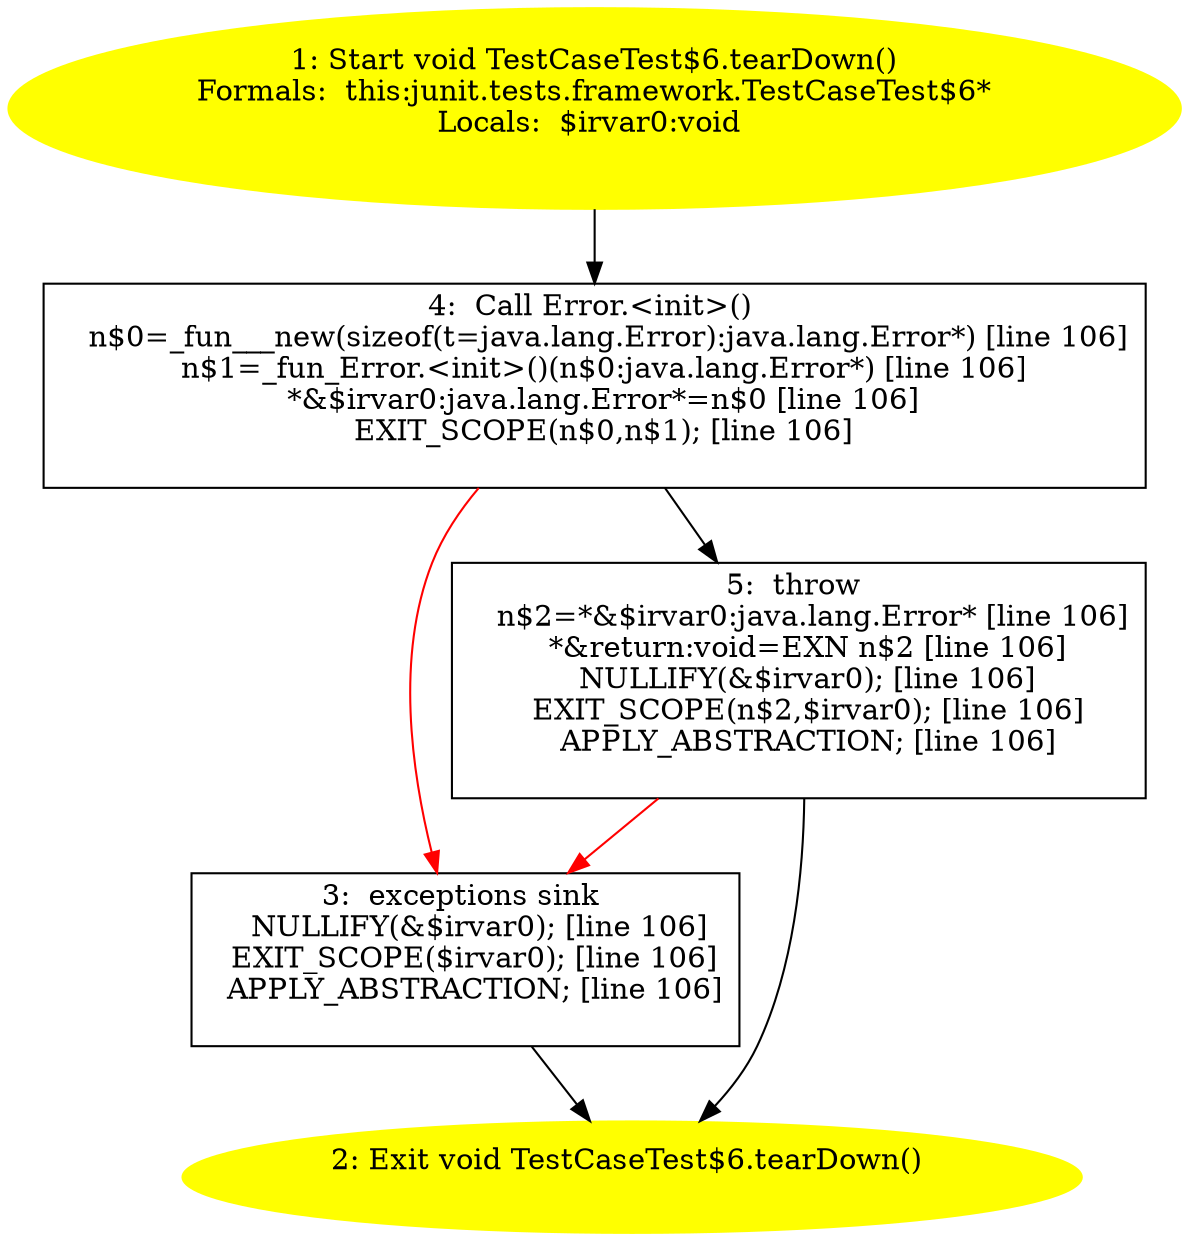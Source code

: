 /* @generated */
digraph cfg {
"junit.tests.framework.TestCaseTest$6.tearDown():void.778509619bfdaaf9f8cd149111d86491_1" [label="1: Start void TestCaseTest$6.tearDown()\nFormals:  this:junit.tests.framework.TestCaseTest$6*\nLocals:  $irvar0:void \n  " color=yellow style=filled]
	

	 "junit.tests.framework.TestCaseTest$6.tearDown():void.778509619bfdaaf9f8cd149111d86491_1" -> "junit.tests.framework.TestCaseTest$6.tearDown():void.778509619bfdaaf9f8cd149111d86491_4" ;
"junit.tests.framework.TestCaseTest$6.tearDown():void.778509619bfdaaf9f8cd149111d86491_2" [label="2: Exit void TestCaseTest$6.tearDown() \n  " color=yellow style=filled]
	

"junit.tests.framework.TestCaseTest$6.tearDown():void.778509619bfdaaf9f8cd149111d86491_3" [label="3:  exceptions sink \n   NULLIFY(&$irvar0); [line 106]\n  EXIT_SCOPE($irvar0); [line 106]\n  APPLY_ABSTRACTION; [line 106]\n " shape="box"]
	

	 "junit.tests.framework.TestCaseTest$6.tearDown():void.778509619bfdaaf9f8cd149111d86491_3" -> "junit.tests.framework.TestCaseTest$6.tearDown():void.778509619bfdaaf9f8cd149111d86491_2" ;
"junit.tests.framework.TestCaseTest$6.tearDown():void.778509619bfdaaf9f8cd149111d86491_4" [label="4:  Call Error.<init>() \n   n$0=_fun___new(sizeof(t=java.lang.Error):java.lang.Error*) [line 106]\n  n$1=_fun_Error.<init>()(n$0:java.lang.Error*) [line 106]\n  *&$irvar0:java.lang.Error*=n$0 [line 106]\n  EXIT_SCOPE(n$0,n$1); [line 106]\n " shape="box"]
	

	 "junit.tests.framework.TestCaseTest$6.tearDown():void.778509619bfdaaf9f8cd149111d86491_4" -> "junit.tests.framework.TestCaseTest$6.tearDown():void.778509619bfdaaf9f8cd149111d86491_5" ;
	 "junit.tests.framework.TestCaseTest$6.tearDown():void.778509619bfdaaf9f8cd149111d86491_4" -> "junit.tests.framework.TestCaseTest$6.tearDown():void.778509619bfdaaf9f8cd149111d86491_3" [color="red" ];
"junit.tests.framework.TestCaseTest$6.tearDown():void.778509619bfdaaf9f8cd149111d86491_5" [label="5:  throw \n   n$2=*&$irvar0:java.lang.Error* [line 106]\n  *&return:void=EXN n$2 [line 106]\n  NULLIFY(&$irvar0); [line 106]\n  EXIT_SCOPE(n$2,$irvar0); [line 106]\n  APPLY_ABSTRACTION; [line 106]\n " shape="box"]
	

	 "junit.tests.framework.TestCaseTest$6.tearDown():void.778509619bfdaaf9f8cd149111d86491_5" -> "junit.tests.framework.TestCaseTest$6.tearDown():void.778509619bfdaaf9f8cd149111d86491_2" ;
	 "junit.tests.framework.TestCaseTest$6.tearDown():void.778509619bfdaaf9f8cd149111d86491_5" -> "junit.tests.framework.TestCaseTest$6.tearDown():void.778509619bfdaaf9f8cd149111d86491_3" [color="red" ];
}
